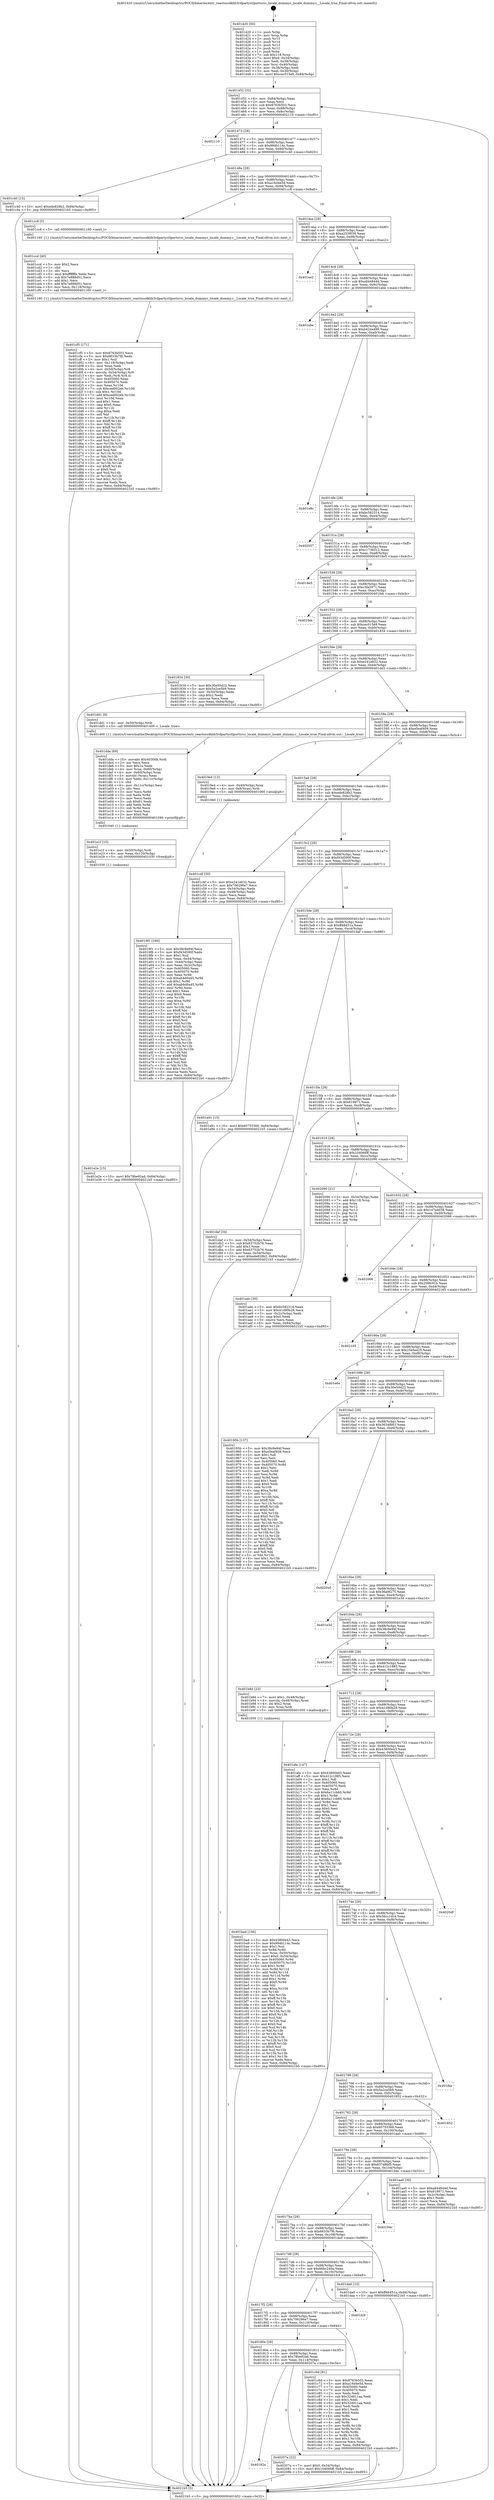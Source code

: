 digraph "0x401420" {
  label = "0x401420 (/mnt/c/Users/mathe/Desktop/tcc/POCII/binaries/extr_reactossdklib3rdpartystlportsrcc_locale_dummyc_locale_dummy.c__Locale_true_Final-ollvm.out::main(0))"
  labelloc = "t"
  node[shape=record]

  Entry [label="",width=0.3,height=0.3,shape=circle,fillcolor=black,style=filled]
  "0x401452" [label="{
     0x401452 [32]\l
     | [instrs]\l
     &nbsp;&nbsp;0x401452 \<+6\>: mov -0x84(%rbp),%eax\l
     &nbsp;&nbsp;0x401458 \<+2\>: mov %eax,%ecx\l
     &nbsp;&nbsp;0x40145a \<+6\>: sub $0x8763b503,%ecx\l
     &nbsp;&nbsp;0x401460 \<+6\>: mov %eax,-0x88(%rbp)\l
     &nbsp;&nbsp;0x401466 \<+6\>: mov %ecx,-0x8c(%rbp)\l
     &nbsp;&nbsp;0x40146c \<+6\>: je 0000000000402110 \<main+0xcf0\>\l
  }"]
  "0x402110" [label="{
     0x402110\l
  }", style=dashed]
  "0x401472" [label="{
     0x401472 [28]\l
     | [instrs]\l
     &nbsp;&nbsp;0x401472 \<+5\>: jmp 0000000000401477 \<main+0x57\>\l
     &nbsp;&nbsp;0x401477 \<+6\>: mov -0x88(%rbp),%eax\l
     &nbsp;&nbsp;0x40147d \<+5\>: sub $0x994b114c,%eax\l
     &nbsp;&nbsp;0x401482 \<+6\>: mov %eax,-0x90(%rbp)\l
     &nbsp;&nbsp;0x401488 \<+6\>: je 0000000000401c40 \<main+0x820\>\l
  }"]
  Exit [label="",width=0.3,height=0.3,shape=circle,fillcolor=black,style=filled,peripheries=2]
  "0x401c40" [label="{
     0x401c40 [15]\l
     | [instrs]\l
     &nbsp;&nbsp;0x401c40 \<+10\>: movl $0xede828b2,-0x84(%rbp)\l
     &nbsp;&nbsp;0x401c4a \<+5\>: jmp 00000000004021b5 \<main+0xd95\>\l
  }"]
  "0x40148e" [label="{
     0x40148e [28]\l
     | [instrs]\l
     &nbsp;&nbsp;0x40148e \<+5\>: jmp 0000000000401493 \<main+0x73\>\l
     &nbsp;&nbsp;0x401493 \<+6\>: mov -0x88(%rbp),%eax\l
     &nbsp;&nbsp;0x401499 \<+5\>: sub $0xa16d4e5d,%eax\l
     &nbsp;&nbsp;0x40149e \<+6\>: mov %eax,-0x94(%rbp)\l
     &nbsp;&nbsp;0x4014a4 \<+6\>: je 0000000000401cc8 \<main+0x8a8\>\l
  }"]
  "0x40182a" [label="{
     0x40182a\l
  }", style=dashed]
  "0x401cc8" [label="{
     0x401cc8 [5]\l
     | [instrs]\l
     &nbsp;&nbsp;0x401cc8 \<+5\>: call 0000000000401160 \<next_i\>\l
     | [calls]\l
     &nbsp;&nbsp;0x401160 \{1\} (/mnt/c/Users/mathe/Desktop/tcc/POCII/binaries/extr_reactossdklib3rdpartystlportsrcc_locale_dummyc_locale_dummy.c__Locale_true_Final-ollvm.out::next_i)\l
  }"]
  "0x4014aa" [label="{
     0x4014aa [28]\l
     | [instrs]\l
     &nbsp;&nbsp;0x4014aa \<+5\>: jmp 00000000004014af \<main+0x8f\>\l
     &nbsp;&nbsp;0x4014af \<+6\>: mov -0x88(%rbp),%eax\l
     &nbsp;&nbsp;0x4014b5 \<+5\>: sub $0xa253f038,%eax\l
     &nbsp;&nbsp;0x4014ba \<+6\>: mov %eax,-0x98(%rbp)\l
     &nbsp;&nbsp;0x4014c0 \<+6\>: je 0000000000401ee2 \<main+0xac2\>\l
  }"]
  "0x40207a" [label="{
     0x40207a [22]\l
     | [instrs]\l
     &nbsp;&nbsp;0x40207a \<+7\>: movl $0x0,-0x34(%rbp)\l
     &nbsp;&nbsp;0x402081 \<+10\>: movl $0x104066ff,-0x84(%rbp)\l
     &nbsp;&nbsp;0x40208b \<+5\>: jmp 00000000004021b5 \<main+0xd95\>\l
  }"]
  "0x401ee2" [label="{
     0x401ee2\l
  }", style=dashed]
  "0x4014c6" [label="{
     0x4014c6 [28]\l
     | [instrs]\l
     &nbsp;&nbsp;0x4014c6 \<+5\>: jmp 00000000004014cb \<main+0xab\>\l
     &nbsp;&nbsp;0x4014cb \<+6\>: mov -0x88(%rbp),%eax\l
     &nbsp;&nbsp;0x4014d1 \<+5\>: sub $0xa844844d,%eax\l
     &nbsp;&nbsp;0x4014d6 \<+6\>: mov %eax,-0x9c(%rbp)\l
     &nbsp;&nbsp;0x4014dc \<+6\>: je 0000000000401abe \<main+0x69e\>\l
  }"]
  "0x401e2e" [label="{
     0x401e2e [15]\l
     | [instrs]\l
     &nbsp;&nbsp;0x401e2e \<+10\>: movl $0x78be92ad,-0x84(%rbp)\l
     &nbsp;&nbsp;0x401e38 \<+5\>: jmp 00000000004021b5 \<main+0xd95\>\l
  }"]
  "0x401abe" [label="{
     0x401abe\l
  }", style=dashed]
  "0x4014e2" [label="{
     0x4014e2 [28]\l
     | [instrs]\l
     &nbsp;&nbsp;0x4014e2 \<+5\>: jmp 00000000004014e7 \<main+0xc7\>\l
     &nbsp;&nbsp;0x4014e7 \<+6\>: mov -0x88(%rbp),%eax\l
     &nbsp;&nbsp;0x4014ed \<+5\>: sub $0xb424a499,%eax\l
     &nbsp;&nbsp;0x4014f2 \<+6\>: mov %eax,-0xa0(%rbp)\l
     &nbsp;&nbsp;0x4014f8 \<+6\>: je 0000000000401e8c \<main+0xa6c\>\l
  }"]
  "0x401e1f" [label="{
     0x401e1f [15]\l
     | [instrs]\l
     &nbsp;&nbsp;0x401e1f \<+4\>: mov -0x50(%rbp),%rdi\l
     &nbsp;&nbsp;0x401e23 \<+6\>: mov %eax,-0x120(%rbp)\l
     &nbsp;&nbsp;0x401e29 \<+5\>: call 0000000000401030 \<free@plt\>\l
     | [calls]\l
     &nbsp;&nbsp;0x401030 \{1\} (unknown)\l
  }"]
  "0x401e8c" [label="{
     0x401e8c\l
  }", style=dashed]
  "0x4014fe" [label="{
     0x4014fe [28]\l
     | [instrs]\l
     &nbsp;&nbsp;0x4014fe \<+5\>: jmp 0000000000401503 \<main+0xe3\>\l
     &nbsp;&nbsp;0x401503 \<+6\>: mov -0x88(%rbp),%eax\l
     &nbsp;&nbsp;0x401509 \<+5\>: sub $0xbc582314,%eax\l
     &nbsp;&nbsp;0x40150e \<+6\>: mov %eax,-0xa4(%rbp)\l
     &nbsp;&nbsp;0x401514 \<+6\>: je 0000000000402057 \<main+0xc37\>\l
  }"]
  "0x401dda" [label="{
     0x401dda [69]\l
     | [instrs]\l
     &nbsp;&nbsp;0x401dda \<+10\>: movabs $0x4030db,%rdi\l
     &nbsp;&nbsp;0x401de4 \<+2\>: xor %ecx,%ecx\l
     &nbsp;&nbsp;0x401de6 \<+5\>: mov $0x1a,%edx\l
     &nbsp;&nbsp;0x401deb \<+4\>: mov %rax,-0x60(%rbp)\l
     &nbsp;&nbsp;0x401def \<+4\>: mov -0x60(%rbp),%rax\l
     &nbsp;&nbsp;0x401df3 \<+3\>: movsbl (%rax),%eax\l
     &nbsp;&nbsp;0x401df6 \<+6\>: mov %edx,-0x11c(%rbp)\l
     &nbsp;&nbsp;0x401dfc \<+1\>: cltd\l
     &nbsp;&nbsp;0x401dfd \<+6\>: mov -0x11c(%rbp),%esi\l
     &nbsp;&nbsp;0x401e03 \<+2\>: idiv %esi\l
     &nbsp;&nbsp;0x401e05 \<+3\>: mov %ecx,%r8d\l
     &nbsp;&nbsp;0x401e08 \<+3\>: sub %edx,%r8d\l
     &nbsp;&nbsp;0x401e0b \<+2\>: mov %ecx,%edx\l
     &nbsp;&nbsp;0x401e0d \<+3\>: sub $0x61,%edx\l
     &nbsp;&nbsp;0x401e10 \<+3\>: add %edx,%r8d\l
     &nbsp;&nbsp;0x401e13 \<+3\>: sub %r8d,%ecx\l
     &nbsp;&nbsp;0x401e16 \<+2\>: mov %ecx,%esi\l
     &nbsp;&nbsp;0x401e18 \<+2\>: mov $0x0,%al\l
     &nbsp;&nbsp;0x401e1a \<+5\>: call 0000000000401040 \<printf@plt\>\l
     | [calls]\l
     &nbsp;&nbsp;0x401040 \{1\} (unknown)\l
  }"]
  "0x402057" [label="{
     0x402057\l
  }", style=dashed]
  "0x40151a" [label="{
     0x40151a [28]\l
     | [instrs]\l
     &nbsp;&nbsp;0x40151a \<+5\>: jmp 000000000040151f \<main+0xff\>\l
     &nbsp;&nbsp;0x40151f \<+6\>: mov -0x88(%rbp),%eax\l
     &nbsp;&nbsp;0x401525 \<+5\>: sub $0xc1736312,%eax\l
     &nbsp;&nbsp;0x40152a \<+6\>: mov %eax,-0xa8(%rbp)\l
     &nbsp;&nbsp;0x401530 \<+6\>: je 00000000004018e5 \<main+0x4c5\>\l
  }"]
  "0x401cf5" [label="{
     0x401cf5 [171]\l
     | [instrs]\l
     &nbsp;&nbsp;0x401cf5 \<+5\>: mov $0x8763b503,%ecx\l
     &nbsp;&nbsp;0x401cfa \<+5\>: mov $0x6633b7f6,%edx\l
     &nbsp;&nbsp;0x401cff \<+3\>: mov $0x1,%sil\l
     &nbsp;&nbsp;0x401d02 \<+6\>: mov -0x118(%rbp),%edi\l
     &nbsp;&nbsp;0x401d08 \<+3\>: imul %eax,%edi\l
     &nbsp;&nbsp;0x401d0b \<+4\>: mov -0x50(%rbp),%r8\l
     &nbsp;&nbsp;0x401d0f \<+4\>: movslq -0x54(%rbp),%r9\l
     &nbsp;&nbsp;0x401d13 \<+4\>: mov %edi,(%r8,%r9,4)\l
     &nbsp;&nbsp;0x401d17 \<+7\>: mov 0x405060,%eax\l
     &nbsp;&nbsp;0x401d1e \<+7\>: mov 0x405070,%edi\l
     &nbsp;&nbsp;0x401d25 \<+3\>: mov %eax,%r10d\l
     &nbsp;&nbsp;0x401d28 \<+7\>: sub $0xced002eb,%r10d\l
     &nbsp;&nbsp;0x401d2f \<+4\>: sub $0x1,%r10d\l
     &nbsp;&nbsp;0x401d33 \<+7\>: add $0xced002eb,%r10d\l
     &nbsp;&nbsp;0x401d3a \<+4\>: imul %r10d,%eax\l
     &nbsp;&nbsp;0x401d3e \<+3\>: and $0x1,%eax\l
     &nbsp;&nbsp;0x401d41 \<+3\>: cmp $0x0,%eax\l
     &nbsp;&nbsp;0x401d44 \<+4\>: sete %r11b\l
     &nbsp;&nbsp;0x401d48 \<+3\>: cmp $0xa,%edi\l
     &nbsp;&nbsp;0x401d4b \<+3\>: setl %bl\l
     &nbsp;&nbsp;0x401d4e \<+3\>: mov %r11b,%r14b\l
     &nbsp;&nbsp;0x401d51 \<+4\>: xor $0xff,%r14b\l
     &nbsp;&nbsp;0x401d55 \<+3\>: mov %bl,%r15b\l
     &nbsp;&nbsp;0x401d58 \<+4\>: xor $0xff,%r15b\l
     &nbsp;&nbsp;0x401d5c \<+4\>: xor $0x0,%sil\l
     &nbsp;&nbsp;0x401d60 \<+3\>: mov %r14b,%r12b\l
     &nbsp;&nbsp;0x401d63 \<+4\>: and $0x0,%r12b\l
     &nbsp;&nbsp;0x401d67 \<+3\>: and %sil,%r11b\l
     &nbsp;&nbsp;0x401d6a \<+3\>: mov %r15b,%r13b\l
     &nbsp;&nbsp;0x401d6d \<+4\>: and $0x0,%r13b\l
     &nbsp;&nbsp;0x401d71 \<+3\>: and %sil,%bl\l
     &nbsp;&nbsp;0x401d74 \<+3\>: or %r11b,%r12b\l
     &nbsp;&nbsp;0x401d77 \<+3\>: or %bl,%r13b\l
     &nbsp;&nbsp;0x401d7a \<+3\>: xor %r13b,%r12b\l
     &nbsp;&nbsp;0x401d7d \<+3\>: or %r15b,%r14b\l
     &nbsp;&nbsp;0x401d80 \<+4\>: xor $0xff,%r14b\l
     &nbsp;&nbsp;0x401d84 \<+4\>: or $0x0,%sil\l
     &nbsp;&nbsp;0x401d88 \<+3\>: and %sil,%r14b\l
     &nbsp;&nbsp;0x401d8b \<+3\>: or %r14b,%r12b\l
     &nbsp;&nbsp;0x401d8e \<+4\>: test $0x1,%r12b\l
     &nbsp;&nbsp;0x401d92 \<+3\>: cmovne %edx,%ecx\l
     &nbsp;&nbsp;0x401d95 \<+6\>: mov %ecx,-0x84(%rbp)\l
     &nbsp;&nbsp;0x401d9b \<+5\>: jmp 00000000004021b5 \<main+0xd95\>\l
  }"]
  "0x4018e5" [label="{
     0x4018e5\l
  }", style=dashed]
  "0x401536" [label="{
     0x401536 [28]\l
     | [instrs]\l
     &nbsp;&nbsp;0x401536 \<+5\>: jmp 000000000040153b \<main+0x11b\>\l
     &nbsp;&nbsp;0x40153b \<+6\>: mov -0x88(%rbp),%eax\l
     &nbsp;&nbsp;0x401541 \<+5\>: sub $0xc3fa2971,%eax\l
     &nbsp;&nbsp;0x401546 \<+6\>: mov %eax,-0xac(%rbp)\l
     &nbsp;&nbsp;0x40154c \<+6\>: je 0000000000401feb \<main+0xbcb\>\l
  }"]
  "0x401ccd" [label="{
     0x401ccd [40]\l
     | [instrs]\l
     &nbsp;&nbsp;0x401ccd \<+5\>: mov $0x2,%ecx\l
     &nbsp;&nbsp;0x401cd2 \<+1\>: cltd\l
     &nbsp;&nbsp;0x401cd3 \<+2\>: idiv %ecx\l
     &nbsp;&nbsp;0x401cd5 \<+6\>: imul $0xfffffffe,%edx,%ecx\l
     &nbsp;&nbsp;0x401cdb \<+6\>: sub $0x7e888d51,%ecx\l
     &nbsp;&nbsp;0x401ce1 \<+3\>: add $0x1,%ecx\l
     &nbsp;&nbsp;0x401ce4 \<+6\>: add $0x7e888d51,%ecx\l
     &nbsp;&nbsp;0x401cea \<+6\>: mov %ecx,-0x118(%rbp)\l
     &nbsp;&nbsp;0x401cf0 \<+5\>: call 0000000000401160 \<next_i\>\l
     | [calls]\l
     &nbsp;&nbsp;0x401160 \{1\} (/mnt/c/Users/mathe/Desktop/tcc/POCII/binaries/extr_reactossdklib3rdpartystlportsrcc_locale_dummyc_locale_dummy.c__Locale_true_Final-ollvm.out::next_i)\l
  }"]
  "0x401feb" [label="{
     0x401feb\l
  }", style=dashed]
  "0x401552" [label="{
     0x401552 [28]\l
     | [instrs]\l
     &nbsp;&nbsp;0x401552 \<+5\>: jmp 0000000000401557 \<main+0x137\>\l
     &nbsp;&nbsp;0x401557 \<+6\>: mov -0x88(%rbp),%eax\l
     &nbsp;&nbsp;0x40155d \<+5\>: sub $0xcec015e9,%eax\l
     &nbsp;&nbsp;0x401562 \<+6\>: mov %eax,-0xb0(%rbp)\l
     &nbsp;&nbsp;0x401568 \<+6\>: je 0000000000401834 \<main+0x414\>\l
  }"]
  "0x40180e" [label="{
     0x40180e [28]\l
     | [instrs]\l
     &nbsp;&nbsp;0x40180e \<+5\>: jmp 0000000000401813 \<main+0x3f3\>\l
     &nbsp;&nbsp;0x401813 \<+6\>: mov -0x88(%rbp),%eax\l
     &nbsp;&nbsp;0x401819 \<+5\>: sub $0x78be92ad,%eax\l
     &nbsp;&nbsp;0x40181e \<+6\>: mov %eax,-0x114(%rbp)\l
     &nbsp;&nbsp;0x401824 \<+6\>: je 000000000040207a \<main+0xc5a\>\l
  }"]
  "0x401834" [label="{
     0x401834 [30]\l
     | [instrs]\l
     &nbsp;&nbsp;0x401834 \<+5\>: mov $0x30e50d22,%eax\l
     &nbsp;&nbsp;0x401839 \<+5\>: mov $0x5a2ce5b9,%ecx\l
     &nbsp;&nbsp;0x40183e \<+3\>: mov -0x30(%rbp),%edx\l
     &nbsp;&nbsp;0x401841 \<+3\>: cmp $0x2,%edx\l
     &nbsp;&nbsp;0x401844 \<+3\>: cmovne %ecx,%eax\l
     &nbsp;&nbsp;0x401847 \<+6\>: mov %eax,-0x84(%rbp)\l
     &nbsp;&nbsp;0x40184d \<+5\>: jmp 00000000004021b5 \<main+0xd95\>\l
  }"]
  "0x40156e" [label="{
     0x40156e [28]\l
     | [instrs]\l
     &nbsp;&nbsp;0x40156e \<+5\>: jmp 0000000000401573 \<main+0x153\>\l
     &nbsp;&nbsp;0x401573 \<+6\>: mov -0x88(%rbp),%eax\l
     &nbsp;&nbsp;0x401579 \<+5\>: sub $0xe241e632,%eax\l
     &nbsp;&nbsp;0x40157e \<+6\>: mov %eax,-0xb4(%rbp)\l
     &nbsp;&nbsp;0x401584 \<+6\>: je 0000000000401dd1 \<main+0x9b1\>\l
  }"]
  "0x4021b5" [label="{
     0x4021b5 [5]\l
     | [instrs]\l
     &nbsp;&nbsp;0x4021b5 \<+5\>: jmp 0000000000401452 \<main+0x32\>\l
  }"]
  "0x401420" [label="{
     0x401420 [50]\l
     | [instrs]\l
     &nbsp;&nbsp;0x401420 \<+1\>: push %rbp\l
     &nbsp;&nbsp;0x401421 \<+3\>: mov %rsp,%rbp\l
     &nbsp;&nbsp;0x401424 \<+2\>: push %r15\l
     &nbsp;&nbsp;0x401426 \<+2\>: push %r14\l
     &nbsp;&nbsp;0x401428 \<+2\>: push %r13\l
     &nbsp;&nbsp;0x40142a \<+2\>: push %r12\l
     &nbsp;&nbsp;0x40142c \<+1\>: push %rbx\l
     &nbsp;&nbsp;0x40142d \<+7\>: sub $0x118,%rsp\l
     &nbsp;&nbsp;0x401434 \<+7\>: movl $0x0,-0x34(%rbp)\l
     &nbsp;&nbsp;0x40143b \<+3\>: mov %edi,-0x38(%rbp)\l
     &nbsp;&nbsp;0x40143e \<+4\>: mov %rsi,-0x40(%rbp)\l
     &nbsp;&nbsp;0x401442 \<+3\>: mov -0x38(%rbp),%edi\l
     &nbsp;&nbsp;0x401445 \<+3\>: mov %edi,-0x30(%rbp)\l
     &nbsp;&nbsp;0x401448 \<+10\>: movl $0xcec015e9,-0x84(%rbp)\l
  }"]
  "0x401c6d" [label="{
     0x401c6d [91]\l
     | [instrs]\l
     &nbsp;&nbsp;0x401c6d \<+5\>: mov $0x8763b503,%eax\l
     &nbsp;&nbsp;0x401c72 \<+5\>: mov $0xa16d4e5d,%ecx\l
     &nbsp;&nbsp;0x401c77 \<+7\>: mov 0x405060,%edx\l
     &nbsp;&nbsp;0x401c7e \<+7\>: mov 0x405070,%esi\l
     &nbsp;&nbsp;0x401c85 \<+2\>: mov %edx,%edi\l
     &nbsp;&nbsp;0x401c87 \<+6\>: sub $0x324911aa,%edi\l
     &nbsp;&nbsp;0x401c8d \<+3\>: sub $0x1,%edi\l
     &nbsp;&nbsp;0x401c90 \<+6\>: add $0x324911aa,%edi\l
     &nbsp;&nbsp;0x401c96 \<+3\>: imul %edi,%edx\l
     &nbsp;&nbsp;0x401c99 \<+3\>: and $0x1,%edx\l
     &nbsp;&nbsp;0x401c9c \<+3\>: cmp $0x0,%edx\l
     &nbsp;&nbsp;0x401c9f \<+4\>: sete %r8b\l
     &nbsp;&nbsp;0x401ca3 \<+3\>: cmp $0xa,%esi\l
     &nbsp;&nbsp;0x401ca6 \<+4\>: setl %r9b\l
     &nbsp;&nbsp;0x401caa \<+3\>: mov %r8b,%r10b\l
     &nbsp;&nbsp;0x401cad \<+3\>: and %r9b,%r10b\l
     &nbsp;&nbsp;0x401cb0 \<+3\>: xor %r9b,%r8b\l
     &nbsp;&nbsp;0x401cb3 \<+3\>: or %r8b,%r10b\l
     &nbsp;&nbsp;0x401cb6 \<+4\>: test $0x1,%r10b\l
     &nbsp;&nbsp;0x401cba \<+3\>: cmovne %ecx,%eax\l
     &nbsp;&nbsp;0x401cbd \<+6\>: mov %eax,-0x84(%rbp)\l
     &nbsp;&nbsp;0x401cc3 \<+5\>: jmp 00000000004021b5 \<main+0xd95\>\l
  }"]
  "0x401dd1" [label="{
     0x401dd1 [9]\l
     | [instrs]\l
     &nbsp;&nbsp;0x401dd1 \<+4\>: mov -0x50(%rbp),%rdi\l
     &nbsp;&nbsp;0x401dd5 \<+5\>: call 0000000000401400 \<_Locale_true\>\l
     | [calls]\l
     &nbsp;&nbsp;0x401400 \{1\} (/mnt/c/Users/mathe/Desktop/tcc/POCII/binaries/extr_reactossdklib3rdpartystlportsrcc_locale_dummyc_locale_dummy.c__Locale_true_Final-ollvm.out::_Locale_true)\l
  }"]
  "0x40158a" [label="{
     0x40158a [28]\l
     | [instrs]\l
     &nbsp;&nbsp;0x40158a \<+5\>: jmp 000000000040158f \<main+0x16f\>\l
     &nbsp;&nbsp;0x40158f \<+6\>: mov -0x88(%rbp),%eax\l
     &nbsp;&nbsp;0x401595 \<+5\>: sub $0xe5eaf409,%eax\l
     &nbsp;&nbsp;0x40159a \<+6\>: mov %eax,-0xb8(%rbp)\l
     &nbsp;&nbsp;0x4015a0 \<+6\>: je 00000000004019e4 \<main+0x5c4\>\l
  }"]
  "0x4017f2" [label="{
     0x4017f2 [28]\l
     | [instrs]\l
     &nbsp;&nbsp;0x4017f2 \<+5\>: jmp 00000000004017f7 \<main+0x3d7\>\l
     &nbsp;&nbsp;0x4017f7 \<+6\>: mov -0x88(%rbp),%eax\l
     &nbsp;&nbsp;0x4017fd \<+5\>: sub $0x706296e7,%eax\l
     &nbsp;&nbsp;0x401802 \<+6\>: mov %eax,-0x110(%rbp)\l
     &nbsp;&nbsp;0x401808 \<+6\>: je 0000000000401c6d \<main+0x84d\>\l
  }"]
  "0x4019e4" [label="{
     0x4019e4 [13]\l
     | [instrs]\l
     &nbsp;&nbsp;0x4019e4 \<+4\>: mov -0x40(%rbp),%rax\l
     &nbsp;&nbsp;0x4019e8 \<+4\>: mov 0x8(%rax),%rdi\l
     &nbsp;&nbsp;0x4019ec \<+5\>: call 0000000000401060 \<atoi@plt\>\l
     | [calls]\l
     &nbsp;&nbsp;0x401060 \{1\} (unknown)\l
  }"]
  "0x4015a6" [label="{
     0x4015a6 [28]\l
     | [instrs]\l
     &nbsp;&nbsp;0x4015a6 \<+5\>: jmp 00000000004015ab \<main+0x18b\>\l
     &nbsp;&nbsp;0x4015ab \<+6\>: mov -0x88(%rbp),%eax\l
     &nbsp;&nbsp;0x4015b1 \<+5\>: sub $0xede828b2,%eax\l
     &nbsp;&nbsp;0x4015b6 \<+6\>: mov %eax,-0xbc(%rbp)\l
     &nbsp;&nbsp;0x4015bc \<+6\>: je 0000000000401c4f \<main+0x82f\>\l
  }"]
  "0x401fc9" [label="{
     0x401fc9\l
  }", style=dashed]
  "0x401c4f" [label="{
     0x401c4f [30]\l
     | [instrs]\l
     &nbsp;&nbsp;0x401c4f \<+5\>: mov $0xe241e632,%eax\l
     &nbsp;&nbsp;0x401c54 \<+5\>: mov $0x706296e7,%ecx\l
     &nbsp;&nbsp;0x401c59 \<+3\>: mov -0x54(%rbp),%edx\l
     &nbsp;&nbsp;0x401c5c \<+3\>: cmp -0x48(%rbp),%edx\l
     &nbsp;&nbsp;0x401c5f \<+3\>: cmovl %ecx,%eax\l
     &nbsp;&nbsp;0x401c62 \<+6\>: mov %eax,-0x84(%rbp)\l
     &nbsp;&nbsp;0x401c68 \<+5\>: jmp 00000000004021b5 \<main+0xd95\>\l
  }"]
  "0x4015c2" [label="{
     0x4015c2 [28]\l
     | [instrs]\l
     &nbsp;&nbsp;0x4015c2 \<+5\>: jmp 00000000004015c7 \<main+0x1a7\>\l
     &nbsp;&nbsp;0x4015c7 \<+6\>: mov -0x88(%rbp),%eax\l
     &nbsp;&nbsp;0x4015cd \<+5\>: sub $0xf43d590f,%eax\l
     &nbsp;&nbsp;0x4015d2 \<+6\>: mov %eax,-0xc0(%rbp)\l
     &nbsp;&nbsp;0x4015d8 \<+6\>: je 0000000000401a91 \<main+0x671\>\l
  }"]
  "0x4017d6" [label="{
     0x4017d6 [28]\l
     | [instrs]\l
     &nbsp;&nbsp;0x4017d6 \<+5\>: jmp 00000000004017db \<main+0x3bb\>\l
     &nbsp;&nbsp;0x4017db \<+6\>: mov -0x88(%rbp),%eax\l
     &nbsp;&nbsp;0x4017e1 \<+5\>: sub $0x66bc240a,%eax\l
     &nbsp;&nbsp;0x4017e6 \<+6\>: mov %eax,-0x10c(%rbp)\l
     &nbsp;&nbsp;0x4017ec \<+6\>: je 0000000000401fc9 \<main+0xba9\>\l
  }"]
  "0x401a91" [label="{
     0x401a91 [15]\l
     | [instrs]\l
     &nbsp;&nbsp;0x401a91 \<+10\>: movl $0x60755366,-0x84(%rbp)\l
     &nbsp;&nbsp;0x401a9b \<+5\>: jmp 00000000004021b5 \<main+0xd95\>\l
  }"]
  "0x4015de" [label="{
     0x4015de [28]\l
     | [instrs]\l
     &nbsp;&nbsp;0x4015de \<+5\>: jmp 00000000004015e3 \<main+0x1c3\>\l
     &nbsp;&nbsp;0x4015e3 \<+6\>: mov -0x88(%rbp),%eax\l
     &nbsp;&nbsp;0x4015e9 \<+5\>: sub $0xff48451a,%eax\l
     &nbsp;&nbsp;0x4015ee \<+6\>: mov %eax,-0xc4(%rbp)\l
     &nbsp;&nbsp;0x4015f4 \<+6\>: je 0000000000401daf \<main+0x98f\>\l
  }"]
  "0x401da0" [label="{
     0x401da0 [15]\l
     | [instrs]\l
     &nbsp;&nbsp;0x401da0 \<+10\>: movl $0xff48451a,-0x84(%rbp)\l
     &nbsp;&nbsp;0x401daa \<+5\>: jmp 00000000004021b5 \<main+0xd95\>\l
  }"]
  "0x401daf" [label="{
     0x401daf [34]\l
     | [instrs]\l
     &nbsp;&nbsp;0x401daf \<+3\>: mov -0x54(%rbp),%eax\l
     &nbsp;&nbsp;0x401db2 \<+5\>: sub $0x63752b76,%eax\l
     &nbsp;&nbsp;0x401db7 \<+3\>: add $0x1,%eax\l
     &nbsp;&nbsp;0x401dba \<+5\>: add $0x63752b76,%eax\l
     &nbsp;&nbsp;0x401dbf \<+3\>: mov %eax,-0x54(%rbp)\l
     &nbsp;&nbsp;0x401dc2 \<+10\>: movl $0xede828b2,-0x84(%rbp)\l
     &nbsp;&nbsp;0x401dcc \<+5\>: jmp 00000000004021b5 \<main+0xd95\>\l
  }"]
  "0x4015fa" [label="{
     0x4015fa [28]\l
     | [instrs]\l
     &nbsp;&nbsp;0x4015fa \<+5\>: jmp 00000000004015ff \<main+0x1df\>\l
     &nbsp;&nbsp;0x4015ff \<+6\>: mov -0x88(%rbp),%eax\l
     &nbsp;&nbsp;0x401605 \<+5\>: sub $0x619971,%eax\l
     &nbsp;&nbsp;0x40160a \<+6\>: mov %eax,-0xc8(%rbp)\l
     &nbsp;&nbsp;0x401610 \<+6\>: je 0000000000401adc \<main+0x6bc\>\l
  }"]
  "0x4017ba" [label="{
     0x4017ba [28]\l
     | [instrs]\l
     &nbsp;&nbsp;0x4017ba \<+5\>: jmp 00000000004017bf \<main+0x39f\>\l
     &nbsp;&nbsp;0x4017bf \<+6\>: mov -0x88(%rbp),%eax\l
     &nbsp;&nbsp;0x4017c5 \<+5\>: sub $0x6633b7f6,%eax\l
     &nbsp;&nbsp;0x4017ca \<+6\>: mov %eax,-0x108(%rbp)\l
     &nbsp;&nbsp;0x4017d0 \<+6\>: je 0000000000401da0 \<main+0x980\>\l
  }"]
  "0x401adc" [label="{
     0x401adc [30]\l
     | [instrs]\l
     &nbsp;&nbsp;0x401adc \<+5\>: mov $0xbc582314,%eax\l
     &nbsp;&nbsp;0x401ae1 \<+5\>: mov $0x41d90b28,%ecx\l
     &nbsp;&nbsp;0x401ae6 \<+3\>: mov -0x2c(%rbp),%edx\l
     &nbsp;&nbsp;0x401ae9 \<+3\>: cmp $0x0,%edx\l
     &nbsp;&nbsp;0x401aec \<+3\>: cmove %ecx,%eax\l
     &nbsp;&nbsp;0x401aef \<+6\>: mov %eax,-0x84(%rbp)\l
     &nbsp;&nbsp;0x401af5 \<+5\>: jmp 00000000004021b5 \<main+0xd95\>\l
  }"]
  "0x401616" [label="{
     0x401616 [28]\l
     | [instrs]\l
     &nbsp;&nbsp;0x401616 \<+5\>: jmp 000000000040161b \<main+0x1fb\>\l
     &nbsp;&nbsp;0x40161b \<+6\>: mov -0x88(%rbp),%eax\l
     &nbsp;&nbsp;0x401621 \<+5\>: sub $0x104066ff,%eax\l
     &nbsp;&nbsp;0x401626 \<+6\>: mov %eax,-0xcc(%rbp)\l
     &nbsp;&nbsp;0x40162c \<+6\>: je 0000000000402090 \<main+0xc70\>\l
  }"]
  "0x40194c" [label="{
     0x40194c\l
  }", style=dashed]
  "0x402090" [label="{
     0x402090 [21]\l
     | [instrs]\l
     &nbsp;&nbsp;0x402090 \<+3\>: mov -0x34(%rbp),%eax\l
     &nbsp;&nbsp;0x402093 \<+7\>: add $0x118,%rsp\l
     &nbsp;&nbsp;0x40209a \<+1\>: pop %rbx\l
     &nbsp;&nbsp;0x40209b \<+2\>: pop %r12\l
     &nbsp;&nbsp;0x40209d \<+2\>: pop %r13\l
     &nbsp;&nbsp;0x40209f \<+2\>: pop %r14\l
     &nbsp;&nbsp;0x4020a1 \<+2\>: pop %r15\l
     &nbsp;&nbsp;0x4020a3 \<+1\>: pop %rbp\l
     &nbsp;&nbsp;0x4020a4 \<+1\>: ret\l
  }"]
  "0x401632" [label="{
     0x401632 [28]\l
     | [instrs]\l
     &nbsp;&nbsp;0x401632 \<+5\>: jmp 0000000000401637 \<main+0x217\>\l
     &nbsp;&nbsp;0x401637 \<+6\>: mov -0x88(%rbp),%eax\l
     &nbsp;&nbsp;0x40163d \<+5\>: sub $0x147a4638,%eax\l
     &nbsp;&nbsp;0x401642 \<+6\>: mov %eax,-0xd0(%rbp)\l
     &nbsp;&nbsp;0x401648 \<+6\>: je 0000000000402066 \<main+0xc46\>\l
  }"]
  "0x401ba4" [label="{
     0x401ba4 [156]\l
     | [instrs]\l
     &nbsp;&nbsp;0x401ba4 \<+5\>: mov $0x43800e43,%ecx\l
     &nbsp;&nbsp;0x401ba9 \<+5\>: mov $0x994b114c,%edx\l
     &nbsp;&nbsp;0x401bae \<+3\>: mov $0x1,%sil\l
     &nbsp;&nbsp;0x401bb1 \<+3\>: xor %r8d,%r8d\l
     &nbsp;&nbsp;0x401bb4 \<+4\>: mov %rax,-0x50(%rbp)\l
     &nbsp;&nbsp;0x401bb8 \<+7\>: movl $0x0,-0x54(%rbp)\l
     &nbsp;&nbsp;0x401bbf \<+8\>: mov 0x405060,%r9d\l
     &nbsp;&nbsp;0x401bc7 \<+8\>: mov 0x405070,%r10d\l
     &nbsp;&nbsp;0x401bcf \<+4\>: sub $0x1,%r8d\l
     &nbsp;&nbsp;0x401bd3 \<+3\>: mov %r9d,%r11d\l
     &nbsp;&nbsp;0x401bd6 \<+3\>: add %r8d,%r11d\l
     &nbsp;&nbsp;0x401bd9 \<+4\>: imul %r11d,%r9d\l
     &nbsp;&nbsp;0x401bdd \<+4\>: and $0x1,%r9d\l
     &nbsp;&nbsp;0x401be1 \<+4\>: cmp $0x0,%r9d\l
     &nbsp;&nbsp;0x401be5 \<+3\>: sete %bl\l
     &nbsp;&nbsp;0x401be8 \<+4\>: cmp $0xa,%r10d\l
     &nbsp;&nbsp;0x401bec \<+4\>: setl %r14b\l
     &nbsp;&nbsp;0x401bf0 \<+3\>: mov %bl,%r15b\l
     &nbsp;&nbsp;0x401bf3 \<+4\>: xor $0xff,%r15b\l
     &nbsp;&nbsp;0x401bf7 \<+3\>: mov %r14b,%r12b\l
     &nbsp;&nbsp;0x401bfa \<+4\>: xor $0xff,%r12b\l
     &nbsp;&nbsp;0x401bfe \<+4\>: xor $0x0,%sil\l
     &nbsp;&nbsp;0x401c02 \<+3\>: mov %r15b,%r13b\l
     &nbsp;&nbsp;0x401c05 \<+4\>: and $0x0,%r13b\l
     &nbsp;&nbsp;0x401c09 \<+3\>: and %sil,%bl\l
     &nbsp;&nbsp;0x401c0c \<+3\>: mov %r12b,%al\l
     &nbsp;&nbsp;0x401c0f \<+2\>: and $0x0,%al\l
     &nbsp;&nbsp;0x401c11 \<+3\>: and %sil,%r14b\l
     &nbsp;&nbsp;0x401c14 \<+3\>: or %bl,%r13b\l
     &nbsp;&nbsp;0x401c17 \<+3\>: or %r14b,%al\l
     &nbsp;&nbsp;0x401c1a \<+3\>: xor %al,%r13b\l
     &nbsp;&nbsp;0x401c1d \<+3\>: or %r12b,%r15b\l
     &nbsp;&nbsp;0x401c20 \<+4\>: xor $0xff,%r15b\l
     &nbsp;&nbsp;0x401c24 \<+4\>: or $0x0,%sil\l
     &nbsp;&nbsp;0x401c28 \<+3\>: and %sil,%r15b\l
     &nbsp;&nbsp;0x401c2b \<+3\>: or %r15b,%r13b\l
     &nbsp;&nbsp;0x401c2e \<+4\>: test $0x1,%r13b\l
     &nbsp;&nbsp;0x401c32 \<+3\>: cmovne %edx,%ecx\l
     &nbsp;&nbsp;0x401c35 \<+6\>: mov %ecx,-0x84(%rbp)\l
     &nbsp;&nbsp;0x401c3b \<+5\>: jmp 00000000004021b5 \<main+0xd95\>\l
  }"]
  "0x402066" [label="{
     0x402066\l
  }", style=dashed]
  "0x40164e" [label="{
     0x40164e [28]\l
     | [instrs]\l
     &nbsp;&nbsp;0x40164e \<+5\>: jmp 0000000000401653 \<main+0x233\>\l
     &nbsp;&nbsp;0x401653 \<+6\>: mov -0x88(%rbp),%eax\l
     &nbsp;&nbsp;0x401659 \<+5\>: sub $0x209fc91b,%eax\l
     &nbsp;&nbsp;0x40165e \<+6\>: mov %eax,-0xd4(%rbp)\l
     &nbsp;&nbsp;0x401664 \<+6\>: je 0000000000402165 \<main+0xd45\>\l
  }"]
  "0x40179e" [label="{
     0x40179e [28]\l
     | [instrs]\l
     &nbsp;&nbsp;0x40179e \<+5\>: jmp 00000000004017a3 \<main+0x383\>\l
     &nbsp;&nbsp;0x4017a3 \<+6\>: mov -0x88(%rbp),%eax\l
     &nbsp;&nbsp;0x4017a9 \<+5\>: sub $0x637d8bf5,%eax\l
     &nbsp;&nbsp;0x4017ae \<+6\>: mov %eax,-0x104(%rbp)\l
     &nbsp;&nbsp;0x4017b4 \<+6\>: je 000000000040194c \<main+0x52c\>\l
  }"]
  "0x402165" [label="{
     0x402165\l
  }", style=dashed]
  "0x40166a" [label="{
     0x40166a [28]\l
     | [instrs]\l
     &nbsp;&nbsp;0x40166a \<+5\>: jmp 000000000040166f \<main+0x24f\>\l
     &nbsp;&nbsp;0x40166f \<+6\>: mov -0x88(%rbp),%eax\l
     &nbsp;&nbsp;0x401675 \<+5\>: sub $0x25e5ee25,%eax\l
     &nbsp;&nbsp;0x40167a \<+6\>: mov %eax,-0xd8(%rbp)\l
     &nbsp;&nbsp;0x401680 \<+6\>: je 0000000000401e6e \<main+0xa4e\>\l
  }"]
  "0x401aa0" [label="{
     0x401aa0 [30]\l
     | [instrs]\l
     &nbsp;&nbsp;0x401aa0 \<+5\>: mov $0xa844844d,%eax\l
     &nbsp;&nbsp;0x401aa5 \<+5\>: mov $0x619971,%ecx\l
     &nbsp;&nbsp;0x401aaa \<+3\>: mov -0x2c(%rbp),%edx\l
     &nbsp;&nbsp;0x401aad \<+3\>: cmp $0x1,%edx\l
     &nbsp;&nbsp;0x401ab0 \<+3\>: cmovl %ecx,%eax\l
     &nbsp;&nbsp;0x401ab3 \<+6\>: mov %eax,-0x84(%rbp)\l
     &nbsp;&nbsp;0x401ab9 \<+5\>: jmp 00000000004021b5 \<main+0xd95\>\l
  }"]
  "0x401e6e" [label="{
     0x401e6e\l
  }", style=dashed]
  "0x401686" [label="{
     0x401686 [28]\l
     | [instrs]\l
     &nbsp;&nbsp;0x401686 \<+5\>: jmp 000000000040168b \<main+0x26b\>\l
     &nbsp;&nbsp;0x40168b \<+6\>: mov -0x88(%rbp),%eax\l
     &nbsp;&nbsp;0x401691 \<+5\>: sub $0x30e50d22,%eax\l
     &nbsp;&nbsp;0x401696 \<+6\>: mov %eax,-0xdc(%rbp)\l
     &nbsp;&nbsp;0x40169c \<+6\>: je 000000000040195b \<main+0x53b\>\l
  }"]
  "0x401782" [label="{
     0x401782 [28]\l
     | [instrs]\l
     &nbsp;&nbsp;0x401782 \<+5\>: jmp 0000000000401787 \<main+0x367\>\l
     &nbsp;&nbsp;0x401787 \<+6\>: mov -0x88(%rbp),%eax\l
     &nbsp;&nbsp;0x40178d \<+5\>: sub $0x60755366,%eax\l
     &nbsp;&nbsp;0x401792 \<+6\>: mov %eax,-0x100(%rbp)\l
     &nbsp;&nbsp;0x401798 \<+6\>: je 0000000000401aa0 \<main+0x680\>\l
  }"]
  "0x40195b" [label="{
     0x40195b [137]\l
     | [instrs]\l
     &nbsp;&nbsp;0x40195b \<+5\>: mov $0x38c9e94f,%eax\l
     &nbsp;&nbsp;0x401960 \<+5\>: mov $0xe5eaf409,%ecx\l
     &nbsp;&nbsp;0x401965 \<+2\>: mov $0x1,%dl\l
     &nbsp;&nbsp;0x401967 \<+2\>: xor %esi,%esi\l
     &nbsp;&nbsp;0x401969 \<+7\>: mov 0x405060,%edi\l
     &nbsp;&nbsp;0x401970 \<+8\>: mov 0x405070,%r8d\l
     &nbsp;&nbsp;0x401978 \<+3\>: sub $0x1,%esi\l
     &nbsp;&nbsp;0x40197b \<+3\>: mov %edi,%r9d\l
     &nbsp;&nbsp;0x40197e \<+3\>: add %esi,%r9d\l
     &nbsp;&nbsp;0x401981 \<+4\>: imul %r9d,%edi\l
     &nbsp;&nbsp;0x401985 \<+3\>: and $0x1,%edi\l
     &nbsp;&nbsp;0x401988 \<+3\>: cmp $0x0,%edi\l
     &nbsp;&nbsp;0x40198b \<+4\>: sete %r10b\l
     &nbsp;&nbsp;0x40198f \<+4\>: cmp $0xa,%r8d\l
     &nbsp;&nbsp;0x401993 \<+4\>: setl %r11b\l
     &nbsp;&nbsp;0x401997 \<+3\>: mov %r10b,%bl\l
     &nbsp;&nbsp;0x40199a \<+3\>: xor $0xff,%bl\l
     &nbsp;&nbsp;0x40199d \<+3\>: mov %r11b,%r14b\l
     &nbsp;&nbsp;0x4019a0 \<+4\>: xor $0xff,%r14b\l
     &nbsp;&nbsp;0x4019a4 \<+3\>: xor $0x0,%dl\l
     &nbsp;&nbsp;0x4019a7 \<+3\>: mov %bl,%r15b\l
     &nbsp;&nbsp;0x4019aa \<+4\>: and $0x0,%r15b\l
     &nbsp;&nbsp;0x4019ae \<+3\>: and %dl,%r10b\l
     &nbsp;&nbsp;0x4019b1 \<+3\>: mov %r14b,%r12b\l
     &nbsp;&nbsp;0x4019b4 \<+4\>: and $0x0,%r12b\l
     &nbsp;&nbsp;0x4019b8 \<+3\>: and %dl,%r11b\l
     &nbsp;&nbsp;0x4019bb \<+3\>: or %r10b,%r15b\l
     &nbsp;&nbsp;0x4019be \<+3\>: or %r11b,%r12b\l
     &nbsp;&nbsp;0x4019c1 \<+3\>: xor %r12b,%r15b\l
     &nbsp;&nbsp;0x4019c4 \<+3\>: or %r14b,%bl\l
     &nbsp;&nbsp;0x4019c7 \<+3\>: xor $0xff,%bl\l
     &nbsp;&nbsp;0x4019ca \<+3\>: or $0x0,%dl\l
     &nbsp;&nbsp;0x4019cd \<+2\>: and %dl,%bl\l
     &nbsp;&nbsp;0x4019cf \<+3\>: or %bl,%r15b\l
     &nbsp;&nbsp;0x4019d2 \<+4\>: test $0x1,%r15b\l
     &nbsp;&nbsp;0x4019d6 \<+3\>: cmovne %ecx,%eax\l
     &nbsp;&nbsp;0x4019d9 \<+6\>: mov %eax,-0x84(%rbp)\l
     &nbsp;&nbsp;0x4019df \<+5\>: jmp 00000000004021b5 \<main+0xd95\>\l
  }"]
  "0x4016a2" [label="{
     0x4016a2 [28]\l
     | [instrs]\l
     &nbsp;&nbsp;0x4016a2 \<+5\>: jmp 00000000004016a7 \<main+0x287\>\l
     &nbsp;&nbsp;0x4016a7 \<+6\>: mov -0x88(%rbp),%eax\l
     &nbsp;&nbsp;0x4016ad \<+5\>: sub $0x3634f663,%eax\l
     &nbsp;&nbsp;0x4016b2 \<+6\>: mov %eax,-0xe0(%rbp)\l
     &nbsp;&nbsp;0x4016b8 \<+6\>: je 00000000004020a5 \<main+0xc85\>\l
  }"]
  "0x4019f1" [label="{
     0x4019f1 [160]\l
     | [instrs]\l
     &nbsp;&nbsp;0x4019f1 \<+5\>: mov $0x38c9e94f,%ecx\l
     &nbsp;&nbsp;0x4019f6 \<+5\>: mov $0xf43d590f,%edx\l
     &nbsp;&nbsp;0x4019fb \<+3\>: mov $0x1,%sil\l
     &nbsp;&nbsp;0x4019fe \<+3\>: mov %eax,-0x44(%rbp)\l
     &nbsp;&nbsp;0x401a01 \<+3\>: mov -0x44(%rbp),%eax\l
     &nbsp;&nbsp;0x401a04 \<+3\>: mov %eax,-0x2c(%rbp)\l
     &nbsp;&nbsp;0x401a07 \<+7\>: mov 0x405060,%eax\l
     &nbsp;&nbsp;0x401a0e \<+8\>: mov 0x405070,%r8d\l
     &nbsp;&nbsp;0x401a16 \<+3\>: mov %eax,%r9d\l
     &nbsp;&nbsp;0x401a19 \<+7\>: sub $0xab4d0a45,%r9d\l
     &nbsp;&nbsp;0x401a20 \<+4\>: sub $0x1,%r9d\l
     &nbsp;&nbsp;0x401a24 \<+7\>: add $0xab4d0a45,%r9d\l
     &nbsp;&nbsp;0x401a2b \<+4\>: imul %r9d,%eax\l
     &nbsp;&nbsp;0x401a2f \<+3\>: and $0x1,%eax\l
     &nbsp;&nbsp;0x401a32 \<+3\>: cmp $0x0,%eax\l
     &nbsp;&nbsp;0x401a35 \<+4\>: sete %r10b\l
     &nbsp;&nbsp;0x401a39 \<+4\>: cmp $0xa,%r8d\l
     &nbsp;&nbsp;0x401a3d \<+4\>: setl %r11b\l
     &nbsp;&nbsp;0x401a41 \<+3\>: mov %r10b,%bl\l
     &nbsp;&nbsp;0x401a44 \<+3\>: xor $0xff,%bl\l
     &nbsp;&nbsp;0x401a47 \<+3\>: mov %r11b,%r14b\l
     &nbsp;&nbsp;0x401a4a \<+4\>: xor $0xff,%r14b\l
     &nbsp;&nbsp;0x401a4e \<+4\>: xor $0x0,%sil\l
     &nbsp;&nbsp;0x401a52 \<+3\>: mov %bl,%r15b\l
     &nbsp;&nbsp;0x401a55 \<+4\>: and $0x0,%r15b\l
     &nbsp;&nbsp;0x401a59 \<+3\>: and %sil,%r10b\l
     &nbsp;&nbsp;0x401a5c \<+3\>: mov %r14b,%r12b\l
     &nbsp;&nbsp;0x401a5f \<+4\>: and $0x0,%r12b\l
     &nbsp;&nbsp;0x401a63 \<+3\>: and %sil,%r11b\l
     &nbsp;&nbsp;0x401a66 \<+3\>: or %r10b,%r15b\l
     &nbsp;&nbsp;0x401a69 \<+3\>: or %r11b,%r12b\l
     &nbsp;&nbsp;0x401a6c \<+3\>: xor %r12b,%r15b\l
     &nbsp;&nbsp;0x401a6f \<+3\>: or %r14b,%bl\l
     &nbsp;&nbsp;0x401a72 \<+3\>: xor $0xff,%bl\l
     &nbsp;&nbsp;0x401a75 \<+4\>: or $0x0,%sil\l
     &nbsp;&nbsp;0x401a79 \<+3\>: and %sil,%bl\l
     &nbsp;&nbsp;0x401a7c \<+3\>: or %bl,%r15b\l
     &nbsp;&nbsp;0x401a7f \<+4\>: test $0x1,%r15b\l
     &nbsp;&nbsp;0x401a83 \<+3\>: cmovne %edx,%ecx\l
     &nbsp;&nbsp;0x401a86 \<+6\>: mov %ecx,-0x84(%rbp)\l
     &nbsp;&nbsp;0x401a8c \<+5\>: jmp 00000000004021b5 \<main+0xd95\>\l
  }"]
  "0x401852" [label="{
     0x401852\l
  }", style=dashed]
  "0x4020a5" [label="{
     0x4020a5\l
  }", style=dashed]
  "0x4016be" [label="{
     0x4016be [28]\l
     | [instrs]\l
     &nbsp;&nbsp;0x4016be \<+5\>: jmp 00000000004016c3 \<main+0x2a3\>\l
     &nbsp;&nbsp;0x4016c3 \<+6\>: mov -0x88(%rbp),%eax\l
     &nbsp;&nbsp;0x4016c9 \<+5\>: sub $0x36a9f275,%eax\l
     &nbsp;&nbsp;0x4016ce \<+6\>: mov %eax,-0xe4(%rbp)\l
     &nbsp;&nbsp;0x4016d4 \<+6\>: je 0000000000401e3d \<main+0xa1d\>\l
  }"]
  "0x401766" [label="{
     0x401766 [28]\l
     | [instrs]\l
     &nbsp;&nbsp;0x401766 \<+5\>: jmp 000000000040176b \<main+0x34b\>\l
     &nbsp;&nbsp;0x40176b \<+6\>: mov -0x88(%rbp),%eax\l
     &nbsp;&nbsp;0x401771 \<+5\>: sub $0x5a2ce5b9,%eax\l
     &nbsp;&nbsp;0x401776 \<+6\>: mov %eax,-0xfc(%rbp)\l
     &nbsp;&nbsp;0x40177c \<+6\>: je 0000000000401852 \<main+0x432\>\l
  }"]
  "0x401e3d" [label="{
     0x401e3d\l
  }", style=dashed]
  "0x4016da" [label="{
     0x4016da [28]\l
     | [instrs]\l
     &nbsp;&nbsp;0x4016da \<+5\>: jmp 00000000004016df \<main+0x2bf\>\l
     &nbsp;&nbsp;0x4016df \<+6\>: mov -0x88(%rbp),%eax\l
     &nbsp;&nbsp;0x4016e5 \<+5\>: sub $0x38c9e94f,%eax\l
     &nbsp;&nbsp;0x4016ea \<+6\>: mov %eax,-0xe8(%rbp)\l
     &nbsp;&nbsp;0x4016f0 \<+6\>: je 00000000004020c0 \<main+0xca0\>\l
  }"]
  "0x401fba" [label="{
     0x401fba\l
  }", style=dashed]
  "0x4020c0" [label="{
     0x4020c0\l
  }", style=dashed]
  "0x4016f6" [label="{
     0x4016f6 [28]\l
     | [instrs]\l
     &nbsp;&nbsp;0x4016f6 \<+5\>: jmp 00000000004016fb \<main+0x2db\>\l
     &nbsp;&nbsp;0x4016fb \<+6\>: mov -0x88(%rbp),%eax\l
     &nbsp;&nbsp;0x401701 \<+5\>: sub $0x412c1885,%eax\l
     &nbsp;&nbsp;0x401706 \<+6\>: mov %eax,-0xec(%rbp)\l
     &nbsp;&nbsp;0x40170c \<+6\>: je 0000000000401b8d \<main+0x76d\>\l
  }"]
  "0x40174a" [label="{
     0x40174a [28]\l
     | [instrs]\l
     &nbsp;&nbsp;0x40174a \<+5\>: jmp 000000000040174f \<main+0x32f\>\l
     &nbsp;&nbsp;0x40174f \<+6\>: mov -0x88(%rbp),%eax\l
     &nbsp;&nbsp;0x401755 \<+5\>: sub $0x56cc1dc4,%eax\l
     &nbsp;&nbsp;0x40175a \<+6\>: mov %eax,-0xf8(%rbp)\l
     &nbsp;&nbsp;0x401760 \<+6\>: je 0000000000401fba \<main+0xb9a\>\l
  }"]
  "0x401b8d" [label="{
     0x401b8d [23]\l
     | [instrs]\l
     &nbsp;&nbsp;0x401b8d \<+7\>: movl $0x1,-0x48(%rbp)\l
     &nbsp;&nbsp;0x401b94 \<+4\>: movslq -0x48(%rbp),%rax\l
     &nbsp;&nbsp;0x401b98 \<+4\>: shl $0x2,%rax\l
     &nbsp;&nbsp;0x401b9c \<+3\>: mov %rax,%rdi\l
     &nbsp;&nbsp;0x401b9f \<+5\>: call 0000000000401050 \<malloc@plt\>\l
     | [calls]\l
     &nbsp;&nbsp;0x401050 \{1\} (unknown)\l
  }"]
  "0x401712" [label="{
     0x401712 [28]\l
     | [instrs]\l
     &nbsp;&nbsp;0x401712 \<+5\>: jmp 0000000000401717 \<main+0x2f7\>\l
     &nbsp;&nbsp;0x401717 \<+6\>: mov -0x88(%rbp),%eax\l
     &nbsp;&nbsp;0x40171d \<+5\>: sub $0x41d90b28,%eax\l
     &nbsp;&nbsp;0x401722 \<+6\>: mov %eax,-0xf0(%rbp)\l
     &nbsp;&nbsp;0x401728 \<+6\>: je 0000000000401afa \<main+0x6da\>\l
  }"]
  "0x4020df" [label="{
     0x4020df\l
  }", style=dashed]
  "0x401afa" [label="{
     0x401afa [147]\l
     | [instrs]\l
     &nbsp;&nbsp;0x401afa \<+5\>: mov $0x43800e43,%eax\l
     &nbsp;&nbsp;0x401aff \<+5\>: mov $0x412c1885,%ecx\l
     &nbsp;&nbsp;0x401b04 \<+2\>: mov $0x1,%dl\l
     &nbsp;&nbsp;0x401b06 \<+7\>: mov 0x405060,%esi\l
     &nbsp;&nbsp;0x401b0d \<+7\>: mov 0x405070,%edi\l
     &nbsp;&nbsp;0x401b14 \<+3\>: mov %esi,%r8d\l
     &nbsp;&nbsp;0x401b17 \<+7\>: sub $0x6a11cb60,%r8d\l
     &nbsp;&nbsp;0x401b1e \<+4\>: sub $0x1,%r8d\l
     &nbsp;&nbsp;0x401b22 \<+7\>: add $0x6a11cb60,%r8d\l
     &nbsp;&nbsp;0x401b29 \<+4\>: imul %r8d,%esi\l
     &nbsp;&nbsp;0x401b2d \<+3\>: and $0x1,%esi\l
     &nbsp;&nbsp;0x401b30 \<+3\>: cmp $0x0,%esi\l
     &nbsp;&nbsp;0x401b33 \<+4\>: sete %r9b\l
     &nbsp;&nbsp;0x401b37 \<+3\>: cmp $0xa,%edi\l
     &nbsp;&nbsp;0x401b3a \<+4\>: setl %r10b\l
     &nbsp;&nbsp;0x401b3e \<+3\>: mov %r9b,%r11b\l
     &nbsp;&nbsp;0x401b41 \<+4\>: xor $0xff,%r11b\l
     &nbsp;&nbsp;0x401b45 \<+3\>: mov %r10b,%bl\l
     &nbsp;&nbsp;0x401b48 \<+3\>: xor $0xff,%bl\l
     &nbsp;&nbsp;0x401b4b \<+3\>: xor $0x1,%dl\l
     &nbsp;&nbsp;0x401b4e \<+3\>: mov %r11b,%r14b\l
     &nbsp;&nbsp;0x401b51 \<+4\>: and $0xff,%r14b\l
     &nbsp;&nbsp;0x401b55 \<+3\>: and %dl,%r9b\l
     &nbsp;&nbsp;0x401b58 \<+3\>: mov %bl,%r15b\l
     &nbsp;&nbsp;0x401b5b \<+4\>: and $0xff,%r15b\l
     &nbsp;&nbsp;0x401b5f \<+3\>: and %dl,%r10b\l
     &nbsp;&nbsp;0x401b62 \<+3\>: or %r9b,%r14b\l
     &nbsp;&nbsp;0x401b65 \<+3\>: or %r10b,%r15b\l
     &nbsp;&nbsp;0x401b68 \<+3\>: xor %r15b,%r14b\l
     &nbsp;&nbsp;0x401b6b \<+3\>: or %bl,%r11b\l
     &nbsp;&nbsp;0x401b6e \<+4\>: xor $0xff,%r11b\l
     &nbsp;&nbsp;0x401b72 \<+3\>: or $0x1,%dl\l
     &nbsp;&nbsp;0x401b75 \<+3\>: and %dl,%r11b\l
     &nbsp;&nbsp;0x401b78 \<+3\>: or %r11b,%r14b\l
     &nbsp;&nbsp;0x401b7b \<+4\>: test $0x1,%r14b\l
     &nbsp;&nbsp;0x401b7f \<+3\>: cmovne %ecx,%eax\l
     &nbsp;&nbsp;0x401b82 \<+6\>: mov %eax,-0x84(%rbp)\l
     &nbsp;&nbsp;0x401b88 \<+5\>: jmp 00000000004021b5 \<main+0xd95\>\l
  }"]
  "0x40172e" [label="{
     0x40172e [28]\l
     | [instrs]\l
     &nbsp;&nbsp;0x40172e \<+5\>: jmp 0000000000401733 \<main+0x313\>\l
     &nbsp;&nbsp;0x401733 \<+6\>: mov -0x88(%rbp),%eax\l
     &nbsp;&nbsp;0x401739 \<+5\>: sub $0x43800e43,%eax\l
     &nbsp;&nbsp;0x40173e \<+6\>: mov %eax,-0xf4(%rbp)\l
     &nbsp;&nbsp;0x401744 \<+6\>: je 00000000004020df \<main+0xcbf\>\l
  }"]
  Entry -> "0x401420" [label=" 1"]
  "0x401452" -> "0x402110" [label=" 0"]
  "0x401452" -> "0x401472" [label=" 18"]
  "0x402090" -> Exit [label=" 1"]
  "0x401472" -> "0x401c40" [label=" 1"]
  "0x401472" -> "0x40148e" [label=" 17"]
  "0x40207a" -> "0x4021b5" [label=" 1"]
  "0x40148e" -> "0x401cc8" [label=" 1"]
  "0x40148e" -> "0x4014aa" [label=" 16"]
  "0x40180e" -> "0x40182a" [label=" 0"]
  "0x4014aa" -> "0x401ee2" [label=" 0"]
  "0x4014aa" -> "0x4014c6" [label=" 16"]
  "0x40180e" -> "0x40207a" [label=" 1"]
  "0x4014c6" -> "0x401abe" [label=" 0"]
  "0x4014c6" -> "0x4014e2" [label=" 16"]
  "0x401e2e" -> "0x4021b5" [label=" 1"]
  "0x4014e2" -> "0x401e8c" [label=" 0"]
  "0x4014e2" -> "0x4014fe" [label=" 16"]
  "0x401e1f" -> "0x401e2e" [label=" 1"]
  "0x4014fe" -> "0x402057" [label=" 0"]
  "0x4014fe" -> "0x40151a" [label=" 16"]
  "0x401dda" -> "0x401e1f" [label=" 1"]
  "0x40151a" -> "0x4018e5" [label=" 0"]
  "0x40151a" -> "0x401536" [label=" 16"]
  "0x401dd1" -> "0x401dda" [label=" 1"]
  "0x401536" -> "0x401feb" [label=" 0"]
  "0x401536" -> "0x401552" [label=" 16"]
  "0x401daf" -> "0x4021b5" [label=" 1"]
  "0x401552" -> "0x401834" [label=" 1"]
  "0x401552" -> "0x40156e" [label=" 15"]
  "0x401834" -> "0x4021b5" [label=" 1"]
  "0x401420" -> "0x401452" [label=" 1"]
  "0x4021b5" -> "0x401452" [label=" 17"]
  "0x401da0" -> "0x4021b5" [label=" 1"]
  "0x40156e" -> "0x401dd1" [label=" 1"]
  "0x40156e" -> "0x40158a" [label=" 14"]
  "0x401cf5" -> "0x4021b5" [label=" 1"]
  "0x40158a" -> "0x4019e4" [label=" 1"]
  "0x40158a" -> "0x4015a6" [label=" 13"]
  "0x401cc8" -> "0x401ccd" [label=" 1"]
  "0x4015a6" -> "0x401c4f" [label=" 2"]
  "0x4015a6" -> "0x4015c2" [label=" 11"]
  "0x401c6d" -> "0x4021b5" [label=" 1"]
  "0x4015c2" -> "0x401a91" [label=" 1"]
  "0x4015c2" -> "0x4015de" [label=" 10"]
  "0x4017f2" -> "0x401c6d" [label=" 1"]
  "0x4015de" -> "0x401daf" [label=" 1"]
  "0x4015de" -> "0x4015fa" [label=" 9"]
  "0x401ccd" -> "0x401cf5" [label=" 1"]
  "0x4015fa" -> "0x401adc" [label=" 1"]
  "0x4015fa" -> "0x401616" [label=" 8"]
  "0x4017d6" -> "0x401fc9" [label=" 0"]
  "0x401616" -> "0x402090" [label=" 1"]
  "0x401616" -> "0x401632" [label=" 7"]
  "0x4017f2" -> "0x40180e" [label=" 1"]
  "0x401632" -> "0x402066" [label=" 0"]
  "0x401632" -> "0x40164e" [label=" 7"]
  "0x4017ba" -> "0x401da0" [label=" 1"]
  "0x40164e" -> "0x402165" [label=" 0"]
  "0x40164e" -> "0x40166a" [label=" 7"]
  "0x4017d6" -> "0x4017f2" [label=" 2"]
  "0x40166a" -> "0x401e6e" [label=" 0"]
  "0x40166a" -> "0x401686" [label=" 7"]
  "0x40179e" -> "0x4017ba" [label=" 3"]
  "0x401686" -> "0x40195b" [label=" 1"]
  "0x401686" -> "0x4016a2" [label=" 6"]
  "0x40195b" -> "0x4021b5" [label=" 1"]
  "0x4019e4" -> "0x4019f1" [label=" 1"]
  "0x4019f1" -> "0x4021b5" [label=" 1"]
  "0x401a91" -> "0x4021b5" [label=" 1"]
  "0x4017ba" -> "0x4017d6" [label=" 2"]
  "0x4016a2" -> "0x4020a5" [label=" 0"]
  "0x4016a2" -> "0x4016be" [label=" 6"]
  "0x401c4f" -> "0x4021b5" [label=" 2"]
  "0x4016be" -> "0x401e3d" [label=" 0"]
  "0x4016be" -> "0x4016da" [label=" 6"]
  "0x401ba4" -> "0x4021b5" [label=" 1"]
  "0x4016da" -> "0x4020c0" [label=" 0"]
  "0x4016da" -> "0x4016f6" [label=" 6"]
  "0x401b8d" -> "0x401ba4" [label=" 1"]
  "0x4016f6" -> "0x401b8d" [label=" 1"]
  "0x4016f6" -> "0x401712" [label=" 5"]
  "0x401adc" -> "0x4021b5" [label=" 1"]
  "0x401712" -> "0x401afa" [label=" 1"]
  "0x401712" -> "0x40172e" [label=" 4"]
  "0x401aa0" -> "0x4021b5" [label=" 1"]
  "0x40172e" -> "0x4020df" [label=" 0"]
  "0x40172e" -> "0x40174a" [label=" 4"]
  "0x401afa" -> "0x4021b5" [label=" 1"]
  "0x40174a" -> "0x401fba" [label=" 0"]
  "0x40174a" -> "0x401766" [label=" 4"]
  "0x401c40" -> "0x4021b5" [label=" 1"]
  "0x401766" -> "0x401852" [label=" 0"]
  "0x401766" -> "0x401782" [label=" 4"]
  "0x40179e" -> "0x40194c" [label=" 0"]
  "0x401782" -> "0x401aa0" [label=" 1"]
  "0x401782" -> "0x40179e" [label=" 3"]
}
